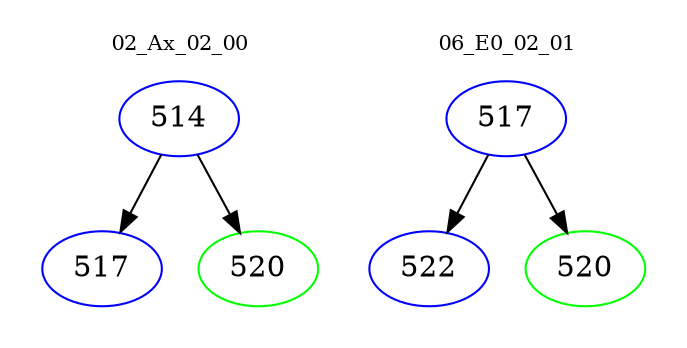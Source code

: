 digraph{
subgraph cluster_0 {
color = white
label = "02_Ax_02_00";
fontsize=10;
T0_514 [label="514", color="blue"]
T0_514 -> T0_517 [color="black"]
T0_517 [label="517", color="blue"]
T0_514 -> T0_520 [color="black"]
T0_520 [label="520", color="green"]
}
subgraph cluster_1 {
color = white
label = "06_E0_02_01";
fontsize=10;
T1_517 [label="517", color="blue"]
T1_517 -> T1_522 [color="black"]
T1_522 [label="522", color="blue"]
T1_517 -> T1_520 [color="black"]
T1_520 [label="520", color="green"]
}
}
